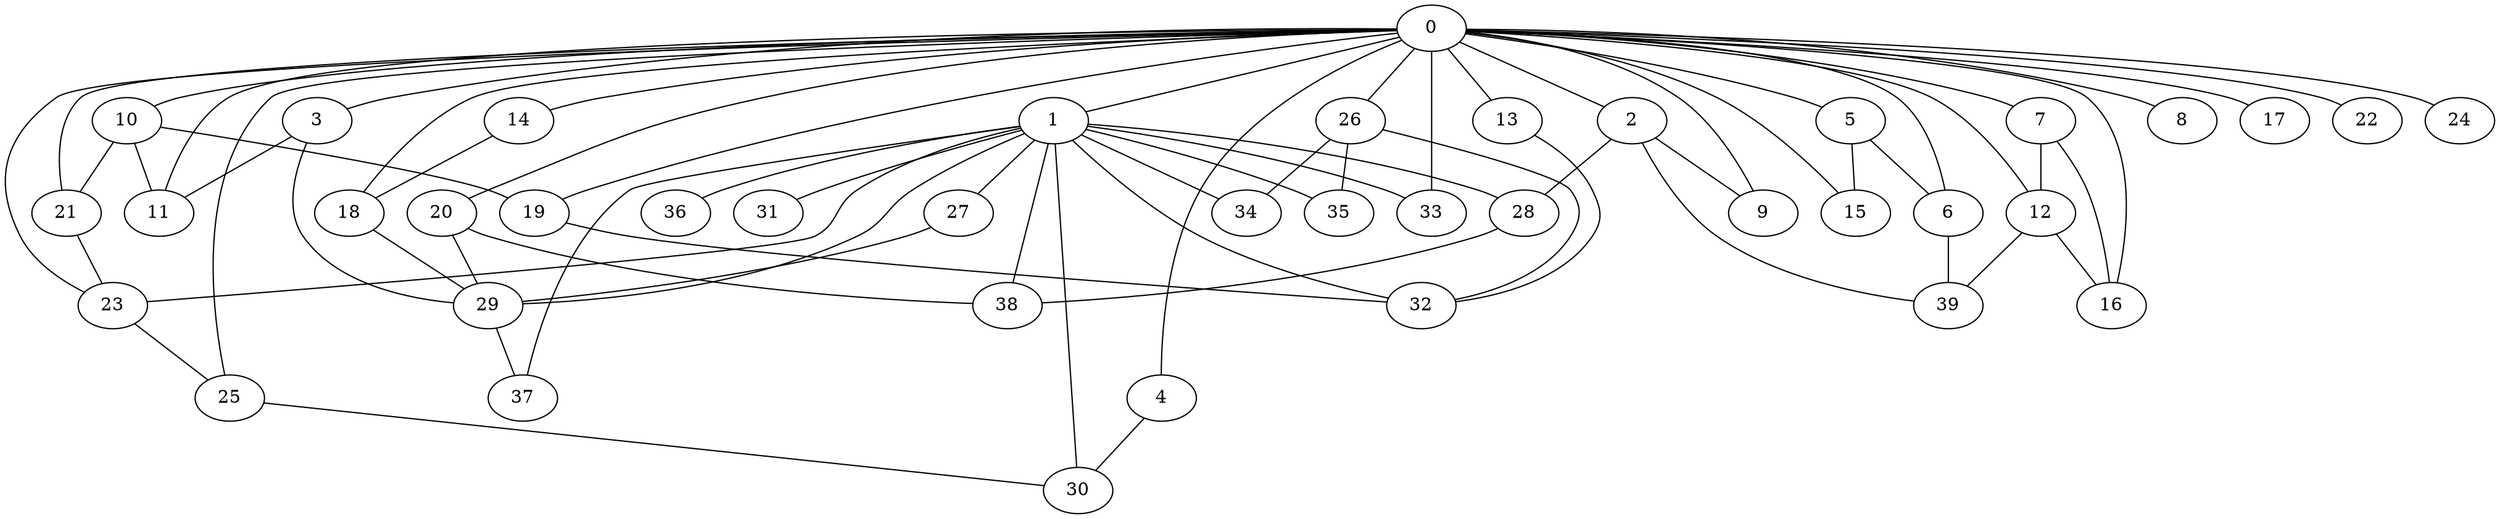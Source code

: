 
graph graphname {
    0 -- 1
0 -- 2
0 -- 3
0 -- 4
0 -- 5
0 -- 6
0 -- 7
0 -- 8
0 -- 9
0 -- 10
0 -- 11
0 -- 12
0 -- 13
0 -- 14
0 -- 15
0 -- 16
0 -- 17
0 -- 18
0 -- 19
0 -- 20
0 -- 21
0 -- 22
0 -- 23
0 -- 24
0 -- 25
0 -- 26
0 -- 33
1 -- 32
1 -- 34
1 -- 35
1 -- 36
1 -- 37
1 -- 38
1 -- 33
1 -- 27
1 -- 28
1 -- 29
1 -- 30
1 -- 31
1 -- 23
2 -- 39
2 -- 9
2 -- 28
3 -- 11
3 -- 29
4 -- 30
5 -- 6
5 -- 15
6 -- 39
7 -- 16
7 -- 12
10 -- 21
10 -- 11
10 -- 19
12 -- 16
12 -- 39
13 -- 32
14 -- 18
18 -- 29
19 -- 32
20 -- 29
20 -- 38
21 -- 23
23 -- 25
25 -- 30
26 -- 35
26 -- 32
26 -- 34
27 -- 29
28 -- 38
29 -- 37

}
